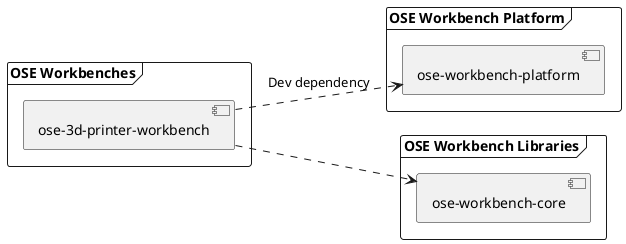 @startuml OSE Workbench Ecosystem
left to right direction

frame "OSE Workbench Platform" {
    [ose-workbench-platform] [[https://ose-workbench-platform.readthedocs.io/en/latest/]]
}

frame "OSE Workbenches" {
    [ose-3d-printer-workbench] [[https://ose-3d-printer-workbench.readthedocs.io/en/latest/]]
}

frame "OSE Workbench Libraries" {
    [ose-workbench-core] [[https://ose-workbench-core.readthedocs.io/en/latest/]]
}

[ose-3d-printer-workbench] ..> [ose-workbench-core]
[ose-3d-printer-workbench] ..> [ose-workbench-platform] : Dev dependency
@enduml

